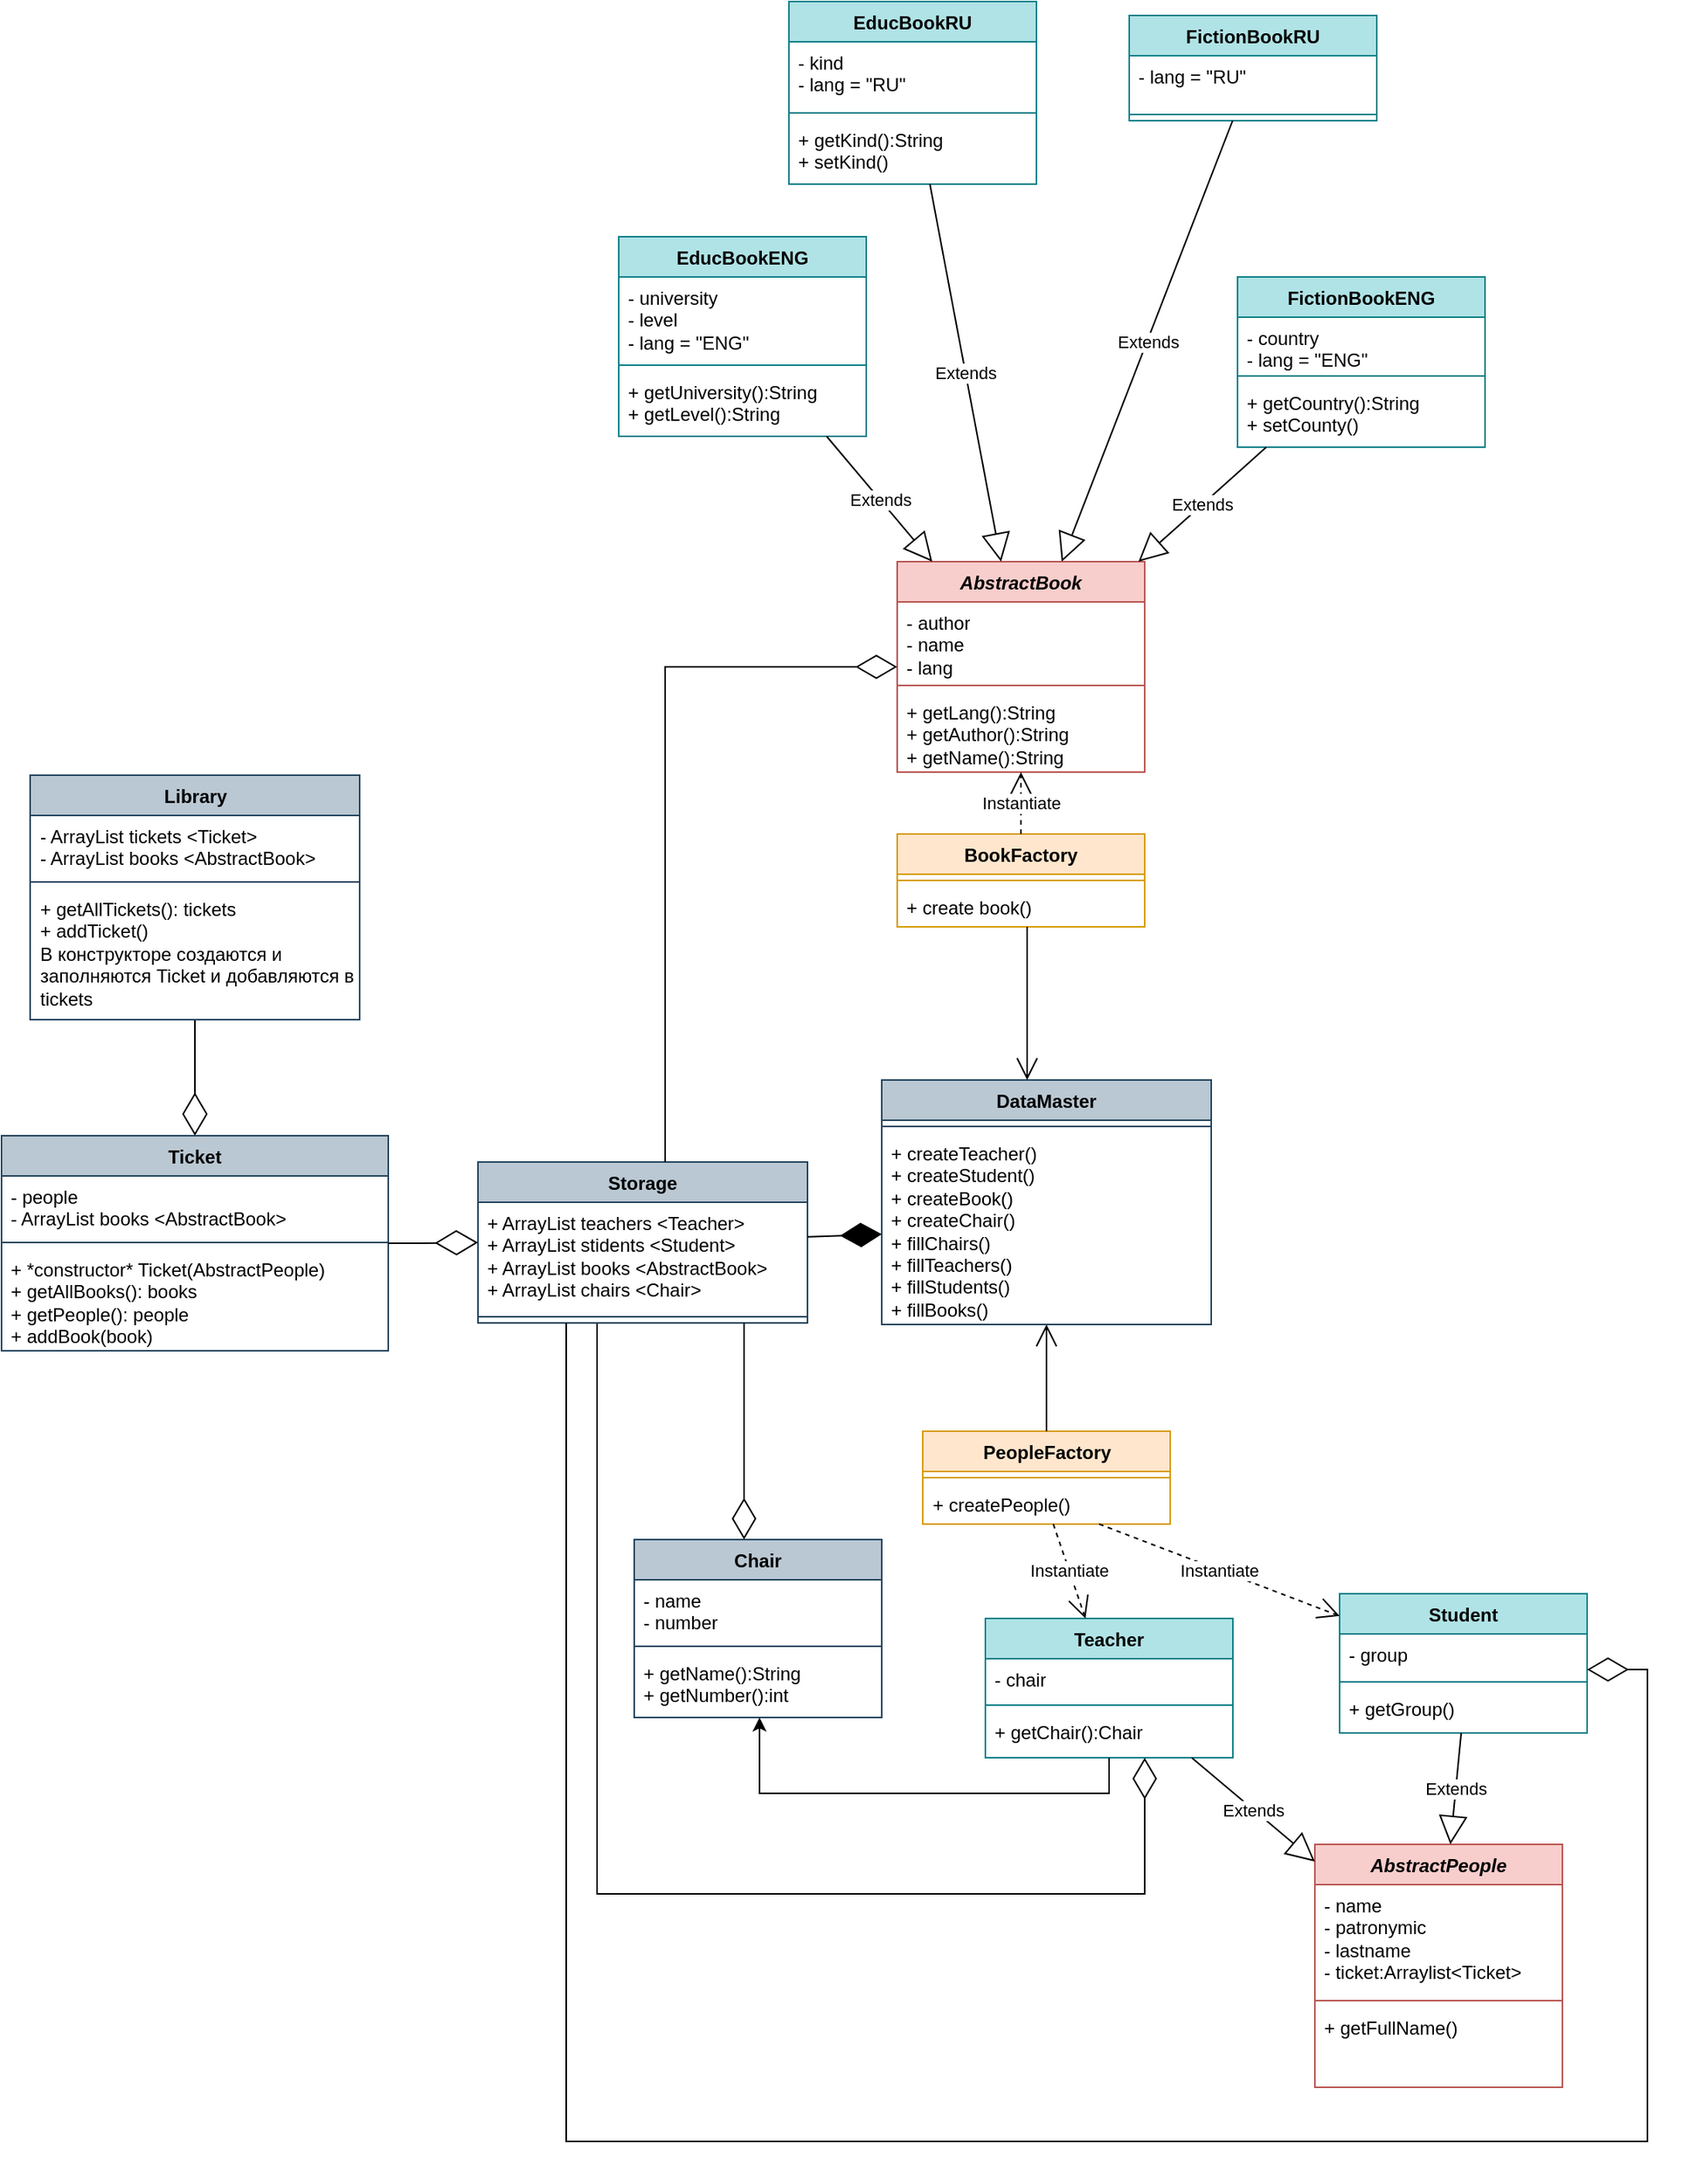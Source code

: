 <mxfile version="24.1.0" type="device">
  <diagram name="Страница — 1" id="IfM_RwkMtPBLUJ0l-AS_">
    <mxGraphModel dx="1806" dy="2058" grid="0" gridSize="10" guides="1" tooltips="1" connect="1" arrows="1" fold="1" page="0" pageScale="1" pageWidth="1169" pageHeight="827" background="none" math="0" shadow="0">
      <root>
        <mxCell id="0" />
        <mxCell id="1" parent="0" />
        <mxCell id="R-D8Z9JG-TbI6bDEDyGc-46" value="Student" style="swimlane;fontStyle=1;align=center;verticalAlign=top;childLayout=stackLayout;horizontal=1;startSize=26;horizontalStack=0;resizeParent=1;resizeParentMax=0;resizeLast=0;collapsible=1;marginBottom=0;whiteSpace=wrap;html=1;fillColor=#b0e3e6;strokeColor=#0e8088;rounded=0;" parent="1" vertex="1">
          <mxGeometry x="1495" y="270" width="160" height="90" as="geometry" />
        </mxCell>
        <mxCell id="R-D8Z9JG-TbI6bDEDyGc-47" value="- group" style="text;strokeColor=none;fillColor=none;align=left;verticalAlign=top;spacingLeft=4;spacingRight=4;overflow=hidden;rotatable=0;points=[[0,0.5],[1,0.5]];portConstraint=eastwest;whiteSpace=wrap;html=1;rounded=0;" parent="R-D8Z9JG-TbI6bDEDyGc-46" vertex="1">
          <mxGeometry y="26" width="160" height="27" as="geometry" />
        </mxCell>
        <mxCell id="R-D8Z9JG-TbI6bDEDyGc-48" value="" style="line;strokeWidth=1;fillColor=none;align=left;verticalAlign=middle;spacingTop=-1;spacingLeft=3;spacingRight=3;rotatable=0;labelPosition=right;points=[];portConstraint=eastwest;strokeColor=inherit;rounded=0;" parent="R-D8Z9JG-TbI6bDEDyGc-46" vertex="1">
          <mxGeometry y="53" width="160" height="8" as="geometry" />
        </mxCell>
        <mxCell id="R-D8Z9JG-TbI6bDEDyGc-49" value="+ getGroup()" style="text;strokeColor=none;fillColor=none;align=left;verticalAlign=top;spacingLeft=4;spacingRight=4;overflow=hidden;rotatable=0;points=[[0,0.5],[1,0.5]];portConstraint=eastwest;whiteSpace=wrap;html=1;rounded=0;" parent="R-D8Z9JG-TbI6bDEDyGc-46" vertex="1">
          <mxGeometry y="61" width="160" height="29" as="geometry" />
        </mxCell>
        <mxCell id="R-D8Z9JG-TbI6bDEDyGc-50" value="Teacher" style="swimlane;fontStyle=1;align=center;verticalAlign=top;childLayout=stackLayout;horizontal=1;startSize=26;horizontalStack=0;resizeParent=1;resizeParentMax=0;resizeLast=0;collapsible=1;marginBottom=0;whiteSpace=wrap;html=1;fillColor=#b0e3e6;strokeColor=#0e8088;rounded=0;" parent="1" vertex="1">
          <mxGeometry x="1266" y="286" width="160" height="90" as="geometry" />
        </mxCell>
        <mxCell id="R-D8Z9JG-TbI6bDEDyGc-51" value="- chair" style="text;strokeColor=none;fillColor=none;align=left;verticalAlign=top;spacingLeft=4;spacingRight=4;overflow=hidden;rotatable=0;points=[[0,0.5],[1,0.5]];portConstraint=eastwest;whiteSpace=wrap;html=1;rounded=0;" parent="R-D8Z9JG-TbI6bDEDyGc-50" vertex="1">
          <mxGeometry y="26" width="160" height="26" as="geometry" />
        </mxCell>
        <mxCell id="R-D8Z9JG-TbI6bDEDyGc-52" value="" style="line;strokeWidth=1;fillColor=none;align=left;verticalAlign=middle;spacingTop=-1;spacingLeft=3;spacingRight=3;rotatable=0;labelPosition=right;points=[];portConstraint=eastwest;strokeColor=inherit;rounded=0;" parent="R-D8Z9JG-TbI6bDEDyGc-50" vertex="1">
          <mxGeometry y="52" width="160" height="8" as="geometry" />
        </mxCell>
        <mxCell id="R-D8Z9JG-TbI6bDEDyGc-53" value="+ getChair():Chair" style="text;strokeColor=none;fillColor=none;align=left;verticalAlign=top;spacingLeft=4;spacingRight=4;overflow=hidden;rotatable=0;points=[[0,0.5],[1,0.5]];portConstraint=eastwest;whiteSpace=wrap;html=1;rounded=0;" parent="R-D8Z9JG-TbI6bDEDyGc-50" vertex="1">
          <mxGeometry y="60" width="160" height="30" as="geometry" />
        </mxCell>
        <mxCell id="vttIZhHzRgTHmUzicGxm-55" style="edgeStyle=orthogonalEdgeStyle;rounded=0;orthogonalLoop=1;jettySize=auto;html=1;endArrow=none;endFill=0;endSize=25;startArrow=diamondThin;startFill=0;startSize=24;" parent="1" source="R-D8Z9JG-TbI6bDEDyGc-50" target="ksZFnrAd0FrVlZzQ4bn7-5" edge="1">
          <mxGeometry relative="1" as="geometry">
            <Array as="points">
              <mxPoint x="1369" y="464" />
              <mxPoint x="1015" y="464" />
            </Array>
          </mxGeometry>
        </mxCell>
        <mxCell id="R-D8Z9JG-TbI6bDEDyGc-65" value="&lt;i&gt;AbstractPeople&lt;/i&gt;" style="swimlane;fontStyle=1;align=center;verticalAlign=top;childLayout=stackLayout;horizontal=1;startSize=26;horizontalStack=0;resizeParent=1;resizeParentMax=0;resizeLast=0;collapsible=1;marginBottom=0;whiteSpace=wrap;html=1;fillColor=#f8cecc;strokeColor=#b85450;rounded=0;" parent="1" vertex="1">
          <mxGeometry x="1479" y="432" width="160" height="157" as="geometry" />
        </mxCell>
        <mxCell id="R-D8Z9JG-TbI6bDEDyGc-66" value="- name&lt;br&gt;- patronymic&lt;br&gt;- lastname&lt;br&gt;- ticket:Arraylist&amp;lt;Ticket&amp;gt;" style="text;strokeColor=none;fillColor=none;align=left;verticalAlign=top;spacingLeft=4;spacingRight=4;overflow=hidden;rotatable=0;points=[[0,0.5],[1,0.5]];portConstraint=eastwest;whiteSpace=wrap;html=1;rounded=0;" parent="R-D8Z9JG-TbI6bDEDyGc-65" vertex="1">
          <mxGeometry y="26" width="160" height="71" as="geometry" />
        </mxCell>
        <mxCell id="R-D8Z9JG-TbI6bDEDyGc-67" value="" style="line;strokeWidth=1;fillColor=none;align=left;verticalAlign=middle;spacingTop=-1;spacingLeft=3;spacingRight=3;rotatable=0;labelPosition=right;points=[];portConstraint=eastwest;strokeColor=inherit;rounded=0;" parent="R-D8Z9JG-TbI6bDEDyGc-65" vertex="1">
          <mxGeometry y="97" width="160" height="8" as="geometry" />
        </mxCell>
        <mxCell id="R-D8Z9JG-TbI6bDEDyGc-68" value="+ getFullName()&lt;br&gt;&amp;nbsp;" style="text;strokeColor=none;fillColor=none;align=left;verticalAlign=top;spacingLeft=4;spacingRight=4;overflow=hidden;rotatable=0;points=[[0,0.5],[1,0.5]];portConstraint=eastwest;whiteSpace=wrap;html=1;rounded=0;" parent="R-D8Z9JG-TbI6bDEDyGc-65" vertex="1">
          <mxGeometry y="105" width="160" height="52" as="geometry" />
        </mxCell>
        <mxCell id="R-D8Z9JG-TbI6bDEDyGc-69" value="Сhair" style="swimlane;fontStyle=1;align=center;verticalAlign=top;childLayout=stackLayout;horizontal=1;startSize=26;horizontalStack=0;resizeParent=1;resizeParentMax=0;resizeLast=0;collapsible=1;marginBottom=0;whiteSpace=wrap;html=1;fillColor=#bac8d3;strokeColor=#23445d;rounded=0;" parent="1" vertex="1">
          <mxGeometry x="1039" y="235" width="160" height="115" as="geometry" />
        </mxCell>
        <mxCell id="R-D8Z9JG-TbI6bDEDyGc-70" value="- name&lt;br&gt;- number" style="text;strokeColor=none;fillColor=none;align=left;verticalAlign=top;spacingLeft=4;spacingRight=4;overflow=hidden;rotatable=0;points=[[0,0.5],[1,0.5]];portConstraint=eastwest;whiteSpace=wrap;html=1;rounded=0;" parent="R-D8Z9JG-TbI6bDEDyGc-69" vertex="1">
          <mxGeometry y="26" width="160" height="39" as="geometry" />
        </mxCell>
        <mxCell id="R-D8Z9JG-TbI6bDEDyGc-71" value="" style="line;strokeWidth=1;fillColor=none;align=left;verticalAlign=middle;spacingTop=-1;spacingLeft=3;spacingRight=3;rotatable=0;labelPosition=right;points=[];portConstraint=eastwest;strokeColor=inherit;rounded=0;" parent="R-D8Z9JG-TbI6bDEDyGc-69" vertex="1">
          <mxGeometry y="65" width="160" height="8" as="geometry" />
        </mxCell>
        <mxCell id="R-D8Z9JG-TbI6bDEDyGc-72" value="+ getName():String&lt;br&gt;+ getNumber():int&lt;div&gt;&lt;br/&gt;&lt;/div&gt;" style="text;strokeColor=none;fillColor=none;align=left;verticalAlign=top;spacingLeft=4;spacingRight=4;overflow=hidden;rotatable=0;points=[[0,0.5],[1,0.5]];portConstraint=eastwest;whiteSpace=wrap;html=1;rounded=0;" parent="R-D8Z9JG-TbI6bDEDyGc-69" vertex="1">
          <mxGeometry y="73" width="160" height="42" as="geometry" />
        </mxCell>
        <mxCell id="R-D8Z9JG-TbI6bDEDyGc-73" value="EducBookRU" style="swimlane;fontStyle=1;align=center;verticalAlign=top;childLayout=stackLayout;horizontal=1;startSize=26;horizontalStack=0;resizeParent=1;resizeParentMax=0;resizeLast=0;collapsible=1;marginBottom=0;whiteSpace=wrap;html=1;fillColor=#b0e3e6;strokeColor=#0e8088;rounded=0;" parent="1" vertex="1">
          <mxGeometry x="1139" y="-759" width="160" height="118" as="geometry" />
        </mxCell>
        <mxCell id="R-D8Z9JG-TbI6bDEDyGc-74" value="- kind&lt;br&gt;- lang = &quot;RU&quot;&lt;div&gt;&lt;br/&gt;&lt;/div&gt;" style="text;strokeColor=none;fillColor=none;align=left;verticalAlign=top;spacingLeft=4;spacingRight=4;overflow=hidden;rotatable=0;points=[[0,0.5],[1,0.5]];portConstraint=eastwest;whiteSpace=wrap;html=1;rounded=0;" parent="R-D8Z9JG-TbI6bDEDyGc-73" vertex="1">
          <mxGeometry y="26" width="160" height="42" as="geometry" />
        </mxCell>
        <mxCell id="R-D8Z9JG-TbI6bDEDyGc-75" value="" style="line;strokeWidth=1;fillColor=none;align=left;verticalAlign=middle;spacingTop=-1;spacingLeft=3;spacingRight=3;rotatable=0;labelPosition=right;points=[];portConstraint=eastwest;strokeColor=inherit;rounded=0;" parent="R-D8Z9JG-TbI6bDEDyGc-73" vertex="1">
          <mxGeometry y="68" width="160" height="8" as="geometry" />
        </mxCell>
        <mxCell id="R-D8Z9JG-TbI6bDEDyGc-76" value="+ getKind():String&lt;br&gt;+ setKind()" style="text;strokeColor=none;fillColor=none;align=left;verticalAlign=top;spacingLeft=4;spacingRight=4;overflow=hidden;rotatable=0;points=[[0,0.5],[1,0.5]];portConstraint=eastwest;whiteSpace=wrap;html=1;rounded=0;" parent="R-D8Z9JG-TbI6bDEDyGc-73" vertex="1">
          <mxGeometry y="76" width="160" height="42" as="geometry" />
        </mxCell>
        <mxCell id="R-D8Z9JG-TbI6bDEDyGc-77" value="FictionBookRU" style="swimlane;fontStyle=1;align=center;verticalAlign=top;childLayout=stackLayout;horizontal=1;startSize=26;horizontalStack=0;resizeParent=1;resizeParentMax=0;resizeLast=0;collapsible=1;marginBottom=0;whiteSpace=wrap;html=1;fillColor=#b0e3e6;strokeColor=#0e8088;rounded=0;" parent="1" vertex="1">
          <mxGeometry x="1359" y="-750" width="160" height="68" as="geometry" />
        </mxCell>
        <mxCell id="R-D8Z9JG-TbI6bDEDyGc-78" value="- lang = &quot;RU&quot;" style="text;strokeColor=none;fillColor=none;align=left;verticalAlign=top;spacingLeft=4;spacingRight=4;overflow=hidden;rotatable=0;points=[[0,0.5],[1,0.5]];portConstraint=eastwest;whiteSpace=wrap;html=1;rounded=0;" parent="R-D8Z9JG-TbI6bDEDyGc-77" vertex="1">
          <mxGeometry y="26" width="160" height="34" as="geometry" />
        </mxCell>
        <mxCell id="R-D8Z9JG-TbI6bDEDyGc-79" value="" style="line;strokeWidth=1;fillColor=none;align=left;verticalAlign=middle;spacingTop=-1;spacingLeft=3;spacingRight=3;rotatable=0;labelPosition=right;points=[];portConstraint=eastwest;strokeColor=inherit;rounded=0;" parent="R-D8Z9JG-TbI6bDEDyGc-77" vertex="1">
          <mxGeometry y="60" width="160" height="8" as="geometry" />
        </mxCell>
        <mxCell id="R-D8Z9JG-TbI6bDEDyGc-126" value="&lt;i style=&quot;border-color: var(--border-color);&quot;&gt;Abstract&lt;/i&gt;&lt;i&gt;Book&lt;/i&gt;" style="swimlane;fontStyle=1;align=center;verticalAlign=top;childLayout=stackLayout;horizontal=1;startSize=26;horizontalStack=0;resizeParent=1;resizeParentMax=0;resizeLast=0;collapsible=1;marginBottom=0;whiteSpace=wrap;html=1;fillColor=#f8cecc;strokeColor=#b85450;rounded=0;" parent="1" vertex="1">
          <mxGeometry x="1209" y="-397" width="160" height="136" as="geometry" />
        </mxCell>
        <mxCell id="R-D8Z9JG-TbI6bDEDyGc-127" value="- author&lt;br&gt;- name&lt;br&gt;- lang" style="text;strokeColor=none;fillColor=none;align=left;verticalAlign=top;spacingLeft=4;spacingRight=4;overflow=hidden;rotatable=0;points=[[0,0.5],[1,0.5]];portConstraint=eastwest;whiteSpace=wrap;html=1;rounded=0;" parent="R-D8Z9JG-TbI6bDEDyGc-126" vertex="1">
          <mxGeometry y="26" width="160" height="50" as="geometry" />
        </mxCell>
        <mxCell id="R-D8Z9JG-TbI6bDEDyGc-128" value="" style="line;strokeWidth=1;fillColor=none;align=left;verticalAlign=middle;spacingTop=-1;spacingLeft=3;spacingRight=3;rotatable=0;labelPosition=right;points=[];portConstraint=eastwest;strokeColor=inherit;rounded=0;" parent="R-D8Z9JG-TbI6bDEDyGc-126" vertex="1">
          <mxGeometry y="76" width="160" height="8" as="geometry" />
        </mxCell>
        <mxCell id="R-D8Z9JG-TbI6bDEDyGc-129" value="+ getLang():String&lt;br&gt;+ getAuthor():String&lt;br&gt;+ getName():String&lt;div&gt;&lt;br/&gt;&lt;/div&gt;" style="text;strokeColor=none;fillColor=none;align=left;verticalAlign=top;spacingLeft=4;spacingRight=4;overflow=hidden;rotatable=0;points=[[0,0.5],[1,0.5]];portConstraint=eastwest;whiteSpace=wrap;html=1;rounded=0;" parent="R-D8Z9JG-TbI6bDEDyGc-126" vertex="1">
          <mxGeometry y="84" width="160" height="52" as="geometry" />
        </mxCell>
        <mxCell id="R-D8Z9JG-TbI6bDEDyGc-130" value="EducBookENG" style="swimlane;fontStyle=1;align=center;verticalAlign=top;childLayout=stackLayout;horizontal=1;startSize=26;horizontalStack=0;resizeParent=1;resizeParentMax=0;resizeLast=0;collapsible=1;marginBottom=0;whiteSpace=wrap;html=1;fillColor=#b0e3e6;strokeColor=#0e8088;rounded=0;" parent="1" vertex="1">
          <mxGeometry x="1029" y="-607" width="160" height="129" as="geometry" />
        </mxCell>
        <mxCell id="R-D8Z9JG-TbI6bDEDyGc-131" value="- university&lt;br&gt;- level&lt;br&gt;- lang = &quot;ENG&quot;" style="text;strokeColor=none;fillColor=none;align=left;verticalAlign=top;spacingLeft=4;spacingRight=4;overflow=hidden;rotatable=0;points=[[0,0.5],[1,0.5]];portConstraint=eastwest;whiteSpace=wrap;html=1;rounded=0;" parent="R-D8Z9JG-TbI6bDEDyGc-130" vertex="1">
          <mxGeometry y="26" width="160" height="53" as="geometry" />
        </mxCell>
        <mxCell id="R-D8Z9JG-TbI6bDEDyGc-132" value="" style="line;strokeWidth=1;fillColor=none;align=left;verticalAlign=middle;spacingTop=-1;spacingLeft=3;spacingRight=3;rotatable=0;labelPosition=right;points=[];portConstraint=eastwest;strokeColor=inherit;rounded=0;" parent="R-D8Z9JG-TbI6bDEDyGc-130" vertex="1">
          <mxGeometry y="79" width="160" height="8" as="geometry" />
        </mxCell>
        <mxCell id="R-D8Z9JG-TbI6bDEDyGc-133" value="+ getUniversity():String&lt;br&gt;+ getLevel():String&lt;br&gt;&lt;br&gt;&lt;div&gt;&lt;br&gt;&lt;/div&gt;" style="text;strokeColor=none;fillColor=none;align=left;verticalAlign=top;spacingLeft=4;spacingRight=4;overflow=hidden;rotatable=0;points=[[0,0.5],[1,0.5]];portConstraint=eastwest;whiteSpace=wrap;html=1;rounded=0;" parent="R-D8Z9JG-TbI6bDEDyGc-130" vertex="1">
          <mxGeometry y="87" width="160" height="42" as="geometry" />
        </mxCell>
        <mxCell id="R-D8Z9JG-TbI6bDEDyGc-134" value="FictionBookENG" style="swimlane;fontStyle=1;align=center;verticalAlign=top;childLayout=stackLayout;horizontal=1;startSize=26;horizontalStack=0;resizeParent=1;resizeParentMax=0;resizeLast=0;collapsible=1;marginBottom=0;whiteSpace=wrap;html=1;fillColor=#b0e3e6;strokeColor=#0e8088;rounded=0;" parent="1" vertex="1">
          <mxGeometry x="1429" y="-581" width="160" height="110" as="geometry" />
        </mxCell>
        <mxCell id="R-D8Z9JG-TbI6bDEDyGc-135" value="- country&lt;br&gt;- lang = &quot;ENG&quot;" style="text;strokeColor=none;fillColor=none;align=left;verticalAlign=top;spacingLeft=4;spacingRight=4;overflow=hidden;rotatable=0;points=[[0,0.5],[1,0.5]];portConstraint=eastwest;whiteSpace=wrap;html=1;rounded=0;" parent="R-D8Z9JG-TbI6bDEDyGc-134" vertex="1">
          <mxGeometry y="26" width="160" height="34" as="geometry" />
        </mxCell>
        <mxCell id="R-D8Z9JG-TbI6bDEDyGc-136" value="" style="line;strokeWidth=1;fillColor=none;align=left;verticalAlign=middle;spacingTop=-1;spacingLeft=3;spacingRight=3;rotatable=0;labelPosition=right;points=[];portConstraint=eastwest;strokeColor=inherit;rounded=0;" parent="R-D8Z9JG-TbI6bDEDyGc-134" vertex="1">
          <mxGeometry y="60" width="160" height="8" as="geometry" />
        </mxCell>
        <mxCell id="R-D8Z9JG-TbI6bDEDyGc-137" value="+ getCountry():String&lt;br&gt;+ setCounty()" style="text;strokeColor=none;fillColor=none;align=left;verticalAlign=top;spacingLeft=4;spacingRight=4;overflow=hidden;rotatable=0;points=[[0,0.5],[1,0.5]];portConstraint=eastwest;whiteSpace=wrap;html=1;rounded=0;" parent="R-D8Z9JG-TbI6bDEDyGc-134" vertex="1">
          <mxGeometry y="68" width="160" height="42" as="geometry" />
        </mxCell>
        <mxCell id="R-D8Z9JG-TbI6bDEDyGc-138" value="PeopleFactory" style="swimlane;fontStyle=1;align=center;verticalAlign=top;childLayout=stackLayout;horizontal=1;startSize=26;horizontalStack=0;resizeParent=1;resizeParentMax=0;resizeLast=0;collapsible=1;marginBottom=0;whiteSpace=wrap;html=1;fillColor=#ffe6cc;strokeColor=#d79b00;rounded=0;" parent="1" vertex="1">
          <mxGeometry x="1225.5" y="165" width="160" height="60" as="geometry" />
        </mxCell>
        <mxCell id="R-D8Z9JG-TbI6bDEDyGc-140" value="" style="line;strokeWidth=1;fillColor=none;align=left;verticalAlign=middle;spacingTop=-1;spacingLeft=3;spacingRight=3;rotatable=0;labelPosition=right;points=[];portConstraint=eastwest;strokeColor=inherit;rounded=0;" parent="R-D8Z9JG-TbI6bDEDyGc-138" vertex="1">
          <mxGeometry y="26" width="160" height="8" as="geometry" />
        </mxCell>
        <mxCell id="R-D8Z9JG-TbI6bDEDyGc-141" value="+ createPeople()" style="text;strokeColor=none;fillColor=none;align=left;verticalAlign=top;spacingLeft=4;spacingRight=4;overflow=hidden;rotatable=0;points=[[0,0.5],[1,0.5]];portConstraint=eastwest;whiteSpace=wrap;html=1;rounded=0;" parent="R-D8Z9JG-TbI6bDEDyGc-138" vertex="1">
          <mxGeometry y="34" width="160" height="26" as="geometry" />
        </mxCell>
        <mxCell id="R-D8Z9JG-TbI6bDEDyGc-142" value="BookFactory" style="swimlane;fontStyle=1;align=center;verticalAlign=top;childLayout=stackLayout;horizontal=1;startSize=26;horizontalStack=0;resizeParent=1;resizeParentMax=0;resizeLast=0;collapsible=1;marginBottom=0;whiteSpace=wrap;html=1;fillColor=#ffe6cc;strokeColor=#d79b00;rounded=0;" parent="1" vertex="1">
          <mxGeometry x="1209" y="-221" width="160" height="60" as="geometry" />
        </mxCell>
        <mxCell id="R-D8Z9JG-TbI6bDEDyGc-144" value="" style="line;strokeWidth=1;fillColor=none;align=left;verticalAlign=middle;spacingTop=-1;spacingLeft=3;spacingRight=3;rotatable=0;labelPosition=right;points=[];portConstraint=eastwest;strokeColor=inherit;rounded=0;" parent="R-D8Z9JG-TbI6bDEDyGc-142" vertex="1">
          <mxGeometry y="26" width="160" height="8" as="geometry" />
        </mxCell>
        <mxCell id="R-D8Z9JG-TbI6bDEDyGc-145" value="+ create book()" style="text;strokeColor=none;fillColor=none;align=left;verticalAlign=top;spacingLeft=4;spacingRight=4;overflow=hidden;rotatable=0;points=[[0,0.5],[1,0.5]];portConstraint=eastwest;whiteSpace=wrap;html=1;rounded=0;" parent="R-D8Z9JG-TbI6bDEDyGc-142" vertex="1">
          <mxGeometry y="34" width="160" height="26" as="geometry" />
        </mxCell>
        <mxCell id="R-D8Z9JG-TbI6bDEDyGc-152" value="Instantiate" style="endArrow=open;endSize=12;dashed=1;html=1;rounded=0;" parent="1" source="R-D8Z9JG-TbI6bDEDyGc-141" target="R-D8Z9JG-TbI6bDEDyGc-50" edge="1">
          <mxGeometry width="160" relative="1" as="geometry">
            <mxPoint x="1388" y="165" as="sourcePoint" />
            <mxPoint x="1478" y="235" as="targetPoint" />
          </mxGeometry>
        </mxCell>
        <mxCell id="R-D8Z9JG-TbI6bDEDyGc-153" value="Instantiate" style="endArrow=open;endSize=12;dashed=1;html=1;rounded=0;" parent="1" source="R-D8Z9JG-TbI6bDEDyGc-142" target="R-D8Z9JG-TbI6bDEDyGc-129" edge="1">
          <mxGeometry width="160" relative="1" as="geometry">
            <mxPoint x="1289" y="-217" as="sourcePoint" />
            <mxPoint x="1399" y="-281.61" as="targetPoint" />
          </mxGeometry>
        </mxCell>
        <mxCell id="R-D8Z9JG-TbI6bDEDyGc-154" value="Extends" style="endArrow=block;endSize=16;endFill=0;html=1;rounded=0;" parent="1" source="R-D8Z9JG-TbI6bDEDyGc-50" target="R-D8Z9JG-TbI6bDEDyGc-65" edge="1">
          <mxGeometry width="160" relative="1" as="geometry">
            <mxPoint x="1328" y="497" as="sourcePoint" />
            <mxPoint x="1508" y="637" as="targetPoint" />
          </mxGeometry>
        </mxCell>
        <mxCell id="R-D8Z9JG-TbI6bDEDyGc-155" value="Extends" style="endArrow=block;endSize=16;endFill=0;html=1;rounded=0;" parent="1" source="R-D8Z9JG-TbI6bDEDyGc-49" target="R-D8Z9JG-TbI6bDEDyGc-65" edge="1">
          <mxGeometry width="160" relative="1" as="geometry">
            <mxPoint x="1227" y="743" as="sourcePoint" />
            <mxPoint x="1346" y="821" as="targetPoint" />
          </mxGeometry>
        </mxCell>
        <mxCell id="R-D8Z9JG-TbI6bDEDyGc-157" value="Extends" style="endArrow=block;endSize=16;endFill=0;html=1;rounded=0;" parent="1" source="R-D8Z9JG-TbI6bDEDyGc-73" target="R-D8Z9JG-TbI6bDEDyGc-126" edge="1">
          <mxGeometry width="160" relative="1" as="geometry">
            <mxPoint x="1794" y="-415" as="sourcePoint" />
            <mxPoint x="1799" y="-323" as="targetPoint" />
          </mxGeometry>
        </mxCell>
        <mxCell id="R-D8Z9JG-TbI6bDEDyGc-158" value="Extends" style="endArrow=block;endSize=16;endFill=0;html=1;rounded=0;" parent="1" source="R-D8Z9JG-TbI6bDEDyGc-77" target="R-D8Z9JG-TbI6bDEDyGc-126" edge="1">
          <mxGeometry width="160" relative="1" as="geometry">
            <mxPoint x="1248" y="-645" as="sourcePoint" />
            <mxPoint x="1269" y="-418" as="targetPoint" />
          </mxGeometry>
        </mxCell>
        <mxCell id="R-D8Z9JG-TbI6bDEDyGc-159" value="Extends" style="endArrow=block;endSize=16;endFill=0;html=1;rounded=0;" parent="1" source="R-D8Z9JG-TbI6bDEDyGc-130" target="R-D8Z9JG-TbI6bDEDyGc-126" edge="1">
          <mxGeometry width="160" relative="1" as="geometry">
            <mxPoint x="1258" y="-635" as="sourcePoint" />
            <mxPoint x="1279" y="-408" as="targetPoint" />
          </mxGeometry>
        </mxCell>
        <mxCell id="R-D8Z9JG-TbI6bDEDyGc-160" value="Extends" style="endArrow=block;endSize=16;endFill=0;html=1;rounded=0;" parent="1" source="R-D8Z9JG-TbI6bDEDyGc-134" target="R-D8Z9JG-TbI6bDEDyGc-126" edge="1">
          <mxGeometry width="160" relative="1" as="geometry">
            <mxPoint x="1268" y="-625" as="sourcePoint" />
            <mxPoint x="1289" y="-398" as="targetPoint" />
          </mxGeometry>
        </mxCell>
        <mxCell id="R-D8Z9JG-TbI6bDEDyGc-161" value="Instantiate" style="endArrow=open;endSize=12;dashed=1;html=1;rounded=0;" parent="1" source="R-D8Z9JG-TbI6bDEDyGc-141" target="R-D8Z9JG-TbI6bDEDyGc-46" edge="1">
          <mxGeometry width="160" relative="1" as="geometry">
            <mxPoint x="1462" y="192" as="sourcePoint" />
            <mxPoint x="1308" y="227" as="targetPoint" />
          </mxGeometry>
        </mxCell>
        <mxCell id="vttIZhHzRgTHmUzicGxm-54" style="edgeStyle=orthogonalEdgeStyle;rounded=0;orthogonalLoop=1;jettySize=auto;html=1;entryX=0.5;entryY=0;entryDx=0;entryDy=0;endArrow=diamondThin;endFill=0;strokeWidth=1;endSize=25;" parent="1" source="vttIZhHzRgTHmUzicGxm-45" target="vttIZhHzRgTHmUzicGxm-49" edge="1">
          <mxGeometry relative="1" as="geometry" />
        </mxCell>
        <mxCell id="vttIZhHzRgTHmUzicGxm-45" value="Library" style="swimlane;fontStyle=1;align=center;verticalAlign=top;childLayout=stackLayout;horizontal=1;startSize=26;horizontalStack=0;resizeParent=1;resizeParentMax=0;resizeLast=0;collapsible=1;marginBottom=0;whiteSpace=wrap;html=1;fillColor=#bac8d3;strokeColor=#23445d;rounded=0;" parent="1" vertex="1">
          <mxGeometry x="648.5" y="-259" width="213" height="158" as="geometry" />
        </mxCell>
        <mxCell id="vttIZhHzRgTHmUzicGxm-46" value="- ArrayList tickets &amp;lt;Ticket&amp;gt;&lt;div&gt;- ArrayList books &amp;lt;AbstractBook&amp;gt;&lt;/div&gt;" style="text;strokeColor=none;fillColor=none;align=left;verticalAlign=top;spacingLeft=4;spacingRight=4;overflow=hidden;rotatable=0;points=[[0,0.5],[1,0.5]];portConstraint=eastwest;whiteSpace=wrap;html=1;rounded=0;" parent="vttIZhHzRgTHmUzicGxm-45" vertex="1">
          <mxGeometry y="26" width="213" height="39" as="geometry" />
        </mxCell>
        <mxCell id="vttIZhHzRgTHmUzicGxm-47" value="" style="line;strokeWidth=1;fillColor=none;align=left;verticalAlign=middle;spacingTop=-1;spacingLeft=3;spacingRight=3;rotatable=0;labelPosition=right;points=[];portConstraint=eastwest;strokeColor=inherit;rounded=0;" parent="vttIZhHzRgTHmUzicGxm-45" vertex="1">
          <mxGeometry y="65" width="213" height="8" as="geometry" />
        </mxCell>
        <mxCell id="vttIZhHzRgTHmUzicGxm-48" value="+ getAllTickets(): tickets&lt;div&gt;&lt;div&gt;+ addTicket()&lt;/div&gt;&lt;/div&gt;&lt;div&gt;В конструкторе создаются и заполняются Ticket и добавляются в tickets&lt;/div&gt;" style="text;strokeColor=none;fillColor=none;align=left;verticalAlign=top;spacingLeft=4;spacingRight=4;overflow=hidden;rotatable=0;points=[[0,0.5],[1,0.5]];portConstraint=eastwest;whiteSpace=wrap;html=1;rounded=0;" parent="vttIZhHzRgTHmUzicGxm-45" vertex="1">
          <mxGeometry y="73" width="213" height="85" as="geometry" />
        </mxCell>
        <mxCell id="vttIZhHzRgTHmUzicGxm-49" value="Ticket" style="swimlane;fontStyle=1;align=center;verticalAlign=top;childLayout=stackLayout;horizontal=1;startSize=26;horizontalStack=0;resizeParent=1;resizeParentMax=0;resizeLast=0;collapsible=1;marginBottom=0;whiteSpace=wrap;html=1;fillColor=#bac8d3;strokeColor=#23445d;rounded=0;" parent="1" vertex="1">
          <mxGeometry x="630" y="-26" width="250" height="139" as="geometry" />
        </mxCell>
        <mxCell id="vttIZhHzRgTHmUzicGxm-50" value="- people&lt;div&gt;- ArrayList books &amp;lt;AbstractBook&amp;gt;&lt;/div&gt;" style="text;strokeColor=none;fillColor=none;align=left;verticalAlign=top;spacingLeft=4;spacingRight=4;overflow=hidden;rotatable=0;points=[[0,0.5],[1,0.5]];portConstraint=eastwest;whiteSpace=wrap;html=1;rounded=0;" parent="vttIZhHzRgTHmUzicGxm-49" vertex="1">
          <mxGeometry y="26" width="250" height="39" as="geometry" />
        </mxCell>
        <mxCell id="vttIZhHzRgTHmUzicGxm-51" value="" style="line;strokeWidth=1;fillColor=none;align=left;verticalAlign=middle;spacingTop=-1;spacingLeft=3;spacingRight=3;rotatable=0;labelPosition=right;points=[];portConstraint=eastwest;strokeColor=inherit;rounded=0;" parent="vttIZhHzRgTHmUzicGxm-49" vertex="1">
          <mxGeometry y="65" width="250" height="8" as="geometry" />
        </mxCell>
        <mxCell id="vttIZhHzRgTHmUzicGxm-52" value="&lt;div&gt;+ *constructor* Ticket(AbstractPeople)&lt;/div&gt;+ getAllBooks(): books&lt;span style=&quot;background-color: initial;&quot;&gt;&amp;nbsp;&lt;/span&gt;&lt;div&gt;&lt;div&gt;&lt;div&gt;&lt;div&gt;+ getPeople(): people&lt;/div&gt;&lt;div&gt;+ addBook(book)&lt;/div&gt;&lt;/div&gt;&lt;/div&gt;&lt;/div&gt;" style="text;strokeColor=none;fillColor=none;align=left;verticalAlign=top;spacingLeft=4;spacingRight=4;overflow=hidden;rotatable=0;points=[[0,0.5],[1,0.5]];portConstraint=eastwest;whiteSpace=wrap;html=1;rounded=0;" parent="vttIZhHzRgTHmUzicGxm-49" vertex="1">
          <mxGeometry y="73" width="250" height="66" as="geometry" />
        </mxCell>
        <mxCell id="m-707vUT4mtupCGPRgiI-5" value="" style="endArrow=open;endFill=1;endSize=12;html=1;rounded=0;edgeStyle=orthogonalEdgeStyle;" parent="1" source="R-D8Z9JG-TbI6bDEDyGc-138" target="ksZFnrAd0FrVlZzQ4bn7-1" edge="1">
          <mxGeometry width="160" relative="1" as="geometry">
            <mxPoint x="700" y="39" as="sourcePoint" />
            <mxPoint x="1336.0" y="91.514" as="targetPoint" />
            <Array as="points" />
          </mxGeometry>
        </mxCell>
        <mxCell id="ksZFnrAd0FrVlZzQ4bn7-1" value="DataMaster" style="swimlane;fontStyle=1;align=center;verticalAlign=top;childLayout=stackLayout;horizontal=1;startSize=26;horizontalStack=0;resizeParent=1;resizeParentMax=0;resizeLast=0;collapsible=1;marginBottom=0;whiteSpace=wrap;html=1;fillColor=#bac8d3;strokeColor=#23445d;rounded=0;" vertex="1" parent="1">
          <mxGeometry x="1199" y="-62" width="213" height="158" as="geometry" />
        </mxCell>
        <mxCell id="ksZFnrAd0FrVlZzQ4bn7-3" value="" style="line;strokeWidth=1;fillColor=none;align=left;verticalAlign=middle;spacingTop=-1;spacingLeft=3;spacingRight=3;rotatable=0;labelPosition=right;points=[];portConstraint=eastwest;strokeColor=inherit;rounded=0;" vertex="1" parent="ksZFnrAd0FrVlZzQ4bn7-1">
          <mxGeometry y="26" width="213" height="8" as="geometry" />
        </mxCell>
        <mxCell id="ksZFnrAd0FrVlZzQ4bn7-4" value="+ createTeacher()&lt;div&gt;+ createStudent()&lt;/div&gt;&lt;div&gt;+ createBook()&lt;/div&gt;&lt;div&gt;+ createChair()&lt;/div&gt;&lt;div&gt;+ fillChairs()&lt;/div&gt;&lt;div&gt;+ fillTeachers()&lt;/div&gt;&lt;div&gt;+ fillStudents()&lt;/div&gt;&lt;div&gt;+ fillBooks()&lt;/div&gt;" style="text;strokeColor=none;fillColor=none;align=left;verticalAlign=top;spacingLeft=4;spacingRight=4;overflow=hidden;rotatable=0;points=[[0,0.5],[1,0.5]];portConstraint=eastwest;whiteSpace=wrap;html=1;rounded=0;" vertex="1" parent="ksZFnrAd0FrVlZzQ4bn7-1">
          <mxGeometry y="34" width="213" height="124" as="geometry" />
        </mxCell>
        <mxCell id="ksZFnrAd0FrVlZzQ4bn7-5" value="Storage" style="swimlane;fontStyle=1;align=center;verticalAlign=top;childLayout=stackLayout;horizontal=1;startSize=26;horizontalStack=0;resizeParent=1;resizeParentMax=0;resizeLast=0;collapsible=1;marginBottom=0;whiteSpace=wrap;html=1;fillColor=#bac8d3;strokeColor=#23445d;rounded=0;" vertex="1" parent="1">
          <mxGeometry x="938" y="-9" width="213" height="104" as="geometry" />
        </mxCell>
        <mxCell id="ksZFnrAd0FrVlZzQ4bn7-6" value="+ ArrayList teachers &amp;lt;Teacher&amp;gt;&lt;div&gt;+ ArrayList stidents &amp;lt;Student&amp;gt;&lt;br&gt;&lt;div&gt;+ ArrayList books &amp;lt;AbstractBook&amp;gt;&lt;/div&gt;&lt;/div&gt;&lt;div&gt;+ ArrayList chairs &amp;lt;Chair&amp;gt;&lt;/div&gt;" style="text;strokeColor=none;fillColor=none;align=left;verticalAlign=top;spacingLeft=4;spacingRight=4;overflow=hidden;rotatable=0;points=[[0,0.5],[1,0.5]];portConstraint=eastwest;whiteSpace=wrap;html=1;rounded=0;" vertex="1" parent="ksZFnrAd0FrVlZzQ4bn7-5">
          <mxGeometry y="26" width="213" height="70" as="geometry" />
        </mxCell>
        <mxCell id="ksZFnrAd0FrVlZzQ4bn7-7" value="" style="line;strokeWidth=1;fillColor=none;align=left;verticalAlign=middle;spacingTop=-1;spacingLeft=3;spacingRight=3;rotatable=0;labelPosition=right;points=[];portConstraint=eastwest;strokeColor=inherit;rounded=0;" vertex="1" parent="ksZFnrAd0FrVlZzQ4bn7-5">
          <mxGeometry y="96" width="213" height="8" as="geometry" />
        </mxCell>
        <mxCell id="ksZFnrAd0FrVlZzQ4bn7-9" style="edgeStyle=orthogonalEdgeStyle;rounded=0;orthogonalLoop=1;jettySize=auto;html=1;endArrow=diamondThin;endFill=0;strokeWidth=1;endSize=25;" edge="1" parent="1" source="vttIZhHzRgTHmUzicGxm-49" target="ksZFnrAd0FrVlZzQ4bn7-5">
          <mxGeometry relative="1" as="geometry">
            <mxPoint x="951" y="-91" as="sourcePoint" />
            <mxPoint x="951" y="-16" as="targetPoint" />
            <Array as="points" />
          </mxGeometry>
        </mxCell>
        <mxCell id="ksZFnrAd0FrVlZzQ4bn7-10" value="" style="endArrow=diamondThin;endFill=1;endSize=24;html=1;rounded=0;" edge="1" parent="1" source="ksZFnrAd0FrVlZzQ4bn7-5" target="ksZFnrAd0FrVlZzQ4bn7-4">
          <mxGeometry width="160" relative="1" as="geometry">
            <mxPoint x="1038" y="-140" as="sourcePoint" />
            <mxPoint x="1198" y="-140" as="targetPoint" />
          </mxGeometry>
        </mxCell>
        <mxCell id="ksZFnrAd0FrVlZzQ4bn7-11" value="" style="endArrow=open;endFill=1;endSize=12;html=1;rounded=0;edgeStyle=orthogonalEdgeStyle;" edge="1" parent="1" source="R-D8Z9JG-TbI6bDEDyGc-142" target="ksZFnrAd0FrVlZzQ4bn7-1">
          <mxGeometry width="160" relative="1" as="geometry">
            <mxPoint x="1488" y="63" as="sourcePoint" />
            <mxPoint x="1422" y="6" as="targetPoint" />
            <Array as="points">
              <mxPoint x="1293" y="-117" />
              <mxPoint x="1293" y="-117" />
            </Array>
          </mxGeometry>
        </mxCell>
        <mxCell id="ksZFnrAd0FrVlZzQ4bn7-12" style="edgeStyle=orthogonalEdgeStyle;rounded=0;orthogonalLoop=1;jettySize=auto;html=1;endArrow=none;endFill=0;endSize=24;startArrow=diamondThin;startFill=0;startSize=24;" edge="1" parent="1" source="R-D8Z9JG-TbI6bDEDyGc-126" target="ksZFnrAd0FrVlZzQ4bn7-5">
          <mxGeometry relative="1" as="geometry">
            <Array as="points">
              <mxPoint x="1059" y="-329" />
            </Array>
            <mxPoint x="1230" y="459" as="sourcePoint" />
            <mxPoint x="1059" y="86" as="targetPoint" />
          </mxGeometry>
        </mxCell>
        <mxCell id="ksZFnrAd0FrVlZzQ4bn7-14" style="edgeStyle=orthogonalEdgeStyle;rounded=0;orthogonalLoop=1;jettySize=auto;html=1;endArrow=none;endFill=0;endSize=24;startArrow=diamondThin;startFill=0;startSize=24;" edge="1" parent="1" source="R-D8Z9JG-TbI6bDEDyGc-69" target="ksZFnrAd0FrVlZzQ4bn7-5">
          <mxGeometry relative="1" as="geometry">
            <Array as="points">
              <mxPoint x="1110" y="191" />
              <mxPoint x="1110" y="191" />
            </Array>
            <mxPoint x="1230" y="650" as="sourcePoint" />
            <mxPoint x="1013" y="105" as="targetPoint" />
          </mxGeometry>
        </mxCell>
        <mxCell id="ksZFnrAd0FrVlZzQ4bn7-15" style="edgeStyle=orthogonalEdgeStyle;rounded=0;orthogonalLoop=1;jettySize=auto;html=1;" edge="1" parent="1" source="R-D8Z9JG-TbI6bDEDyGc-50" target="R-D8Z9JG-TbI6bDEDyGc-69">
          <mxGeometry relative="1" as="geometry">
            <Array as="points">
              <mxPoint x="1120" y="399" />
            </Array>
            <mxPoint x="1120" y="245" as="sourcePoint" />
            <mxPoint x="1120" y="105" as="targetPoint" />
          </mxGeometry>
        </mxCell>
        <mxCell id="ksZFnrAd0FrVlZzQ4bn7-16" style="edgeStyle=orthogonalEdgeStyle;rounded=0;orthogonalLoop=1;jettySize=auto;html=1;endArrow=none;endFill=0;endSize=24;startArrow=diamondThin;startFill=0;startSize=24;" edge="1" parent="1" source="R-D8Z9JG-TbI6bDEDyGc-46" target="ksZFnrAd0FrVlZzQ4bn7-5">
          <mxGeometry relative="1" as="geometry">
            <Array as="points">
              <mxPoint x="1694" y="319" />
              <mxPoint x="1694" y="624" />
              <mxPoint x="995" y="624" />
            </Array>
            <mxPoint x="1265" y="454" as="sourcePoint" />
            <mxPoint x="1013" y="105" as="targetPoint" />
          </mxGeometry>
        </mxCell>
      </root>
    </mxGraphModel>
  </diagram>
</mxfile>
